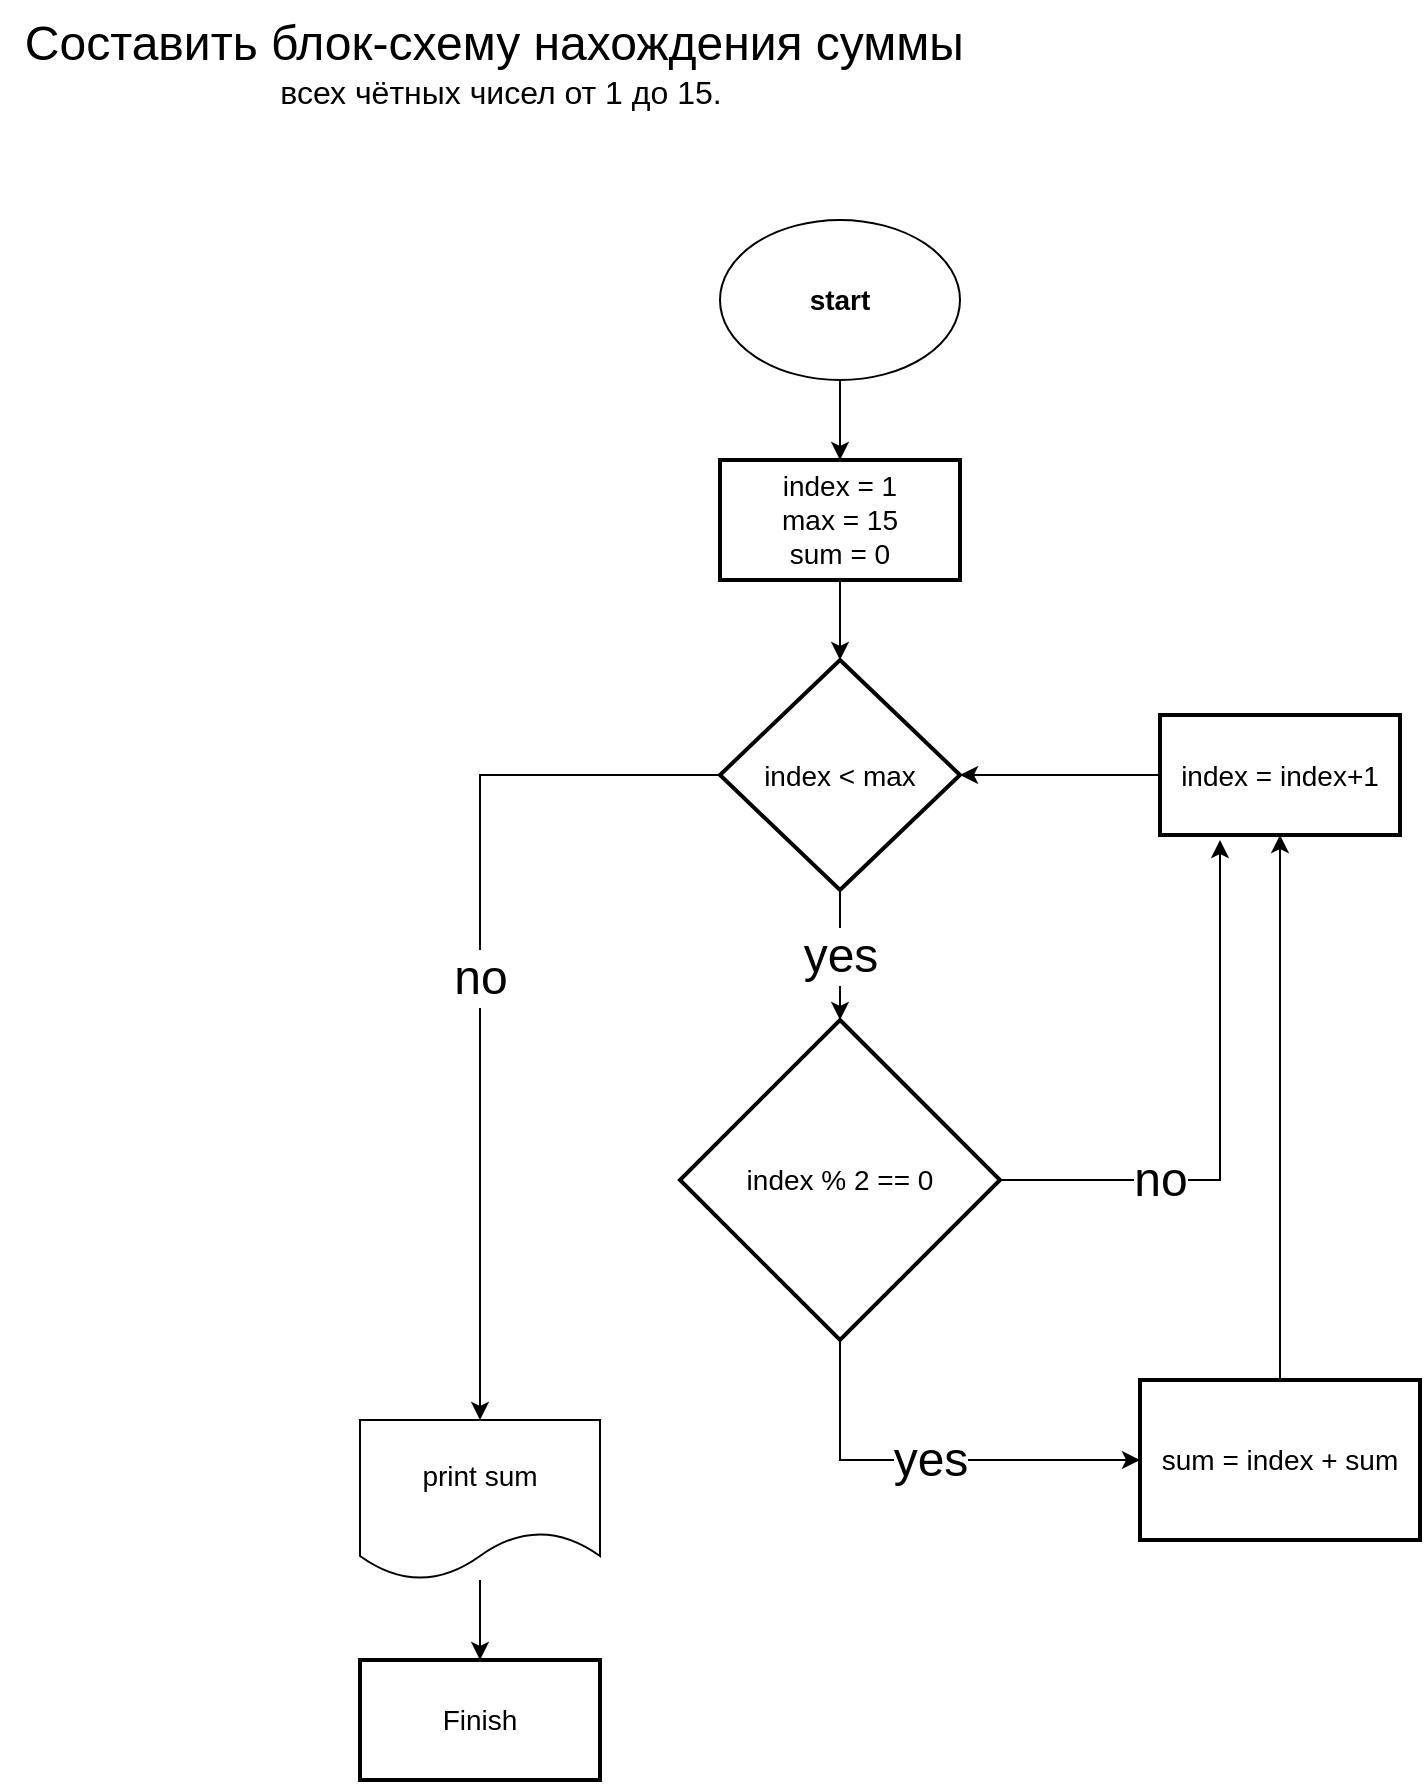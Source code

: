 <mxfile version="20.5.3" type="device"><diagram id="4enwpmJhNCFPIb5GdKWy" name="Страница 1"><mxGraphModel dx="1793" dy="1016" grid="1" gridSize="10" guides="1" tooltips="1" connect="1" arrows="1" fold="1" page="1" pageScale="1" pageWidth="827" pageHeight="1169" math="0" shadow="0"><root><mxCell id="0"/><mxCell id="1" parent="0"/><mxCell id="O1HWPyJRSaoDLL-bVcYh-3" style="edgeStyle=orthogonalEdgeStyle;rounded=0;orthogonalLoop=1;jettySize=auto;html=1;fontSize=14;" edge="1" parent="1" source="O1HWPyJRSaoDLL-bVcYh-1"><mxGeometry relative="1" as="geometry"><mxPoint x="430" y="250" as="targetPoint"/></mxGeometry></mxCell><mxCell id="O1HWPyJRSaoDLL-bVcYh-1" value="&lt;font style=&quot;font-size: 14px;&quot;&gt;&lt;b&gt;start&lt;/b&gt;&lt;/font&gt;" style="ellipse;whiteSpace=wrap;html=1;" vertex="1" parent="1"><mxGeometry x="370" y="130" width="120" height="80" as="geometry"/></mxCell><mxCell id="O1HWPyJRSaoDLL-bVcYh-57" value="yes" style="edgeStyle=orthogonalEdgeStyle;rounded=0;orthogonalLoop=1;jettySize=auto;html=1;fontSize=24;" edge="1" parent="1" source="O1HWPyJRSaoDLL-bVcYh-8" target="O1HWPyJRSaoDLL-bVcYh-45"><mxGeometry relative="1" as="geometry"><Array as="points"><mxPoint x="430" y="750"/></Array></mxGeometry></mxCell><mxCell id="O1HWPyJRSaoDLL-bVcYh-61" value="no" style="edgeStyle=orthogonalEdgeStyle;rounded=0;orthogonalLoop=1;jettySize=auto;html=1;fontSize=24;" edge="1" parent="1" source="O1HWPyJRSaoDLL-bVcYh-8"><mxGeometry x="-0.429" relative="1" as="geometry"><mxPoint x="620" y="440" as="targetPoint"/><Array as="points"><mxPoint x="620" y="610"/><mxPoint x="620" y="440"/></Array><mxPoint as="offset"/></mxGeometry></mxCell><mxCell id="O1HWPyJRSaoDLL-bVcYh-8" value="index % 2 == 0" style="strokeWidth=2;html=1;shape=mxgraph.flowchart.decision;whiteSpace=wrap;fontSize=14;" vertex="1" parent="1"><mxGeometry x="350" y="530" width="160" height="160" as="geometry"/></mxCell><mxCell id="O1HWPyJRSaoDLL-bVcYh-9" value="&lt;div&gt;&lt;font style=&quot;font-size: 24px;&quot;&gt;Составить блок-схему нахождения суммы&amp;nbsp;&lt;/font&gt;&lt;/div&gt;&lt;div&gt;&lt;font size=&quot;3&quot;&gt;всех чётных чисел от 1 до 15.&lt;/font&gt;&lt;/div&gt;&lt;div&gt;&lt;br&gt;&lt;/div&gt;" style="text;html=1;align=center;verticalAlign=middle;resizable=0;points=[];autosize=1;strokeColor=none;fillColor=none;fontSize=14;" vertex="1" parent="1"><mxGeometry x="10" y="20" width="500" height="80" as="geometry"/></mxCell><mxCell id="O1HWPyJRSaoDLL-bVcYh-55" value="yes" style="edgeStyle=orthogonalEdgeStyle;rounded=0;orthogonalLoop=1;jettySize=auto;html=1;fontSize=24;" edge="1" parent="1" source="O1HWPyJRSaoDLL-bVcYh-19" target="O1HWPyJRSaoDLL-bVcYh-8"><mxGeometry relative="1" as="geometry"/></mxCell><mxCell id="O1HWPyJRSaoDLL-bVcYh-62" value="no" style="edgeStyle=orthogonalEdgeStyle;rounded=0;orthogonalLoop=1;jettySize=auto;html=1;entryX=0.5;entryY=0;entryDx=0;entryDy=0;fontSize=24;" edge="1" parent="1" source="O1HWPyJRSaoDLL-bVcYh-19" target="O1HWPyJRSaoDLL-bVcYh-46"><mxGeometry relative="1" as="geometry"/></mxCell><mxCell id="O1HWPyJRSaoDLL-bVcYh-19" value="index &amp;lt; max" style="strokeWidth=2;html=1;shape=mxgraph.flowchart.decision;whiteSpace=wrap;fontSize=14;" vertex="1" parent="1"><mxGeometry x="370" y="350" width="120" height="115" as="geometry"/></mxCell><mxCell id="O1HWPyJRSaoDLL-bVcYh-35" value="Finish" style="whiteSpace=wrap;html=1;fontSize=14;strokeWidth=2;" vertex="1" parent="1"><mxGeometry x="190" y="850" width="120" height="60" as="geometry"/></mxCell><mxCell id="O1HWPyJRSaoDLL-bVcYh-59" style="edgeStyle=orthogonalEdgeStyle;rounded=0;orthogonalLoop=1;jettySize=auto;html=1;entryX=1;entryY=0.5;entryDx=0;entryDy=0;entryPerimeter=0;fontSize=24;" edge="1" parent="1" source="O1HWPyJRSaoDLL-bVcYh-38" target="O1HWPyJRSaoDLL-bVcYh-19"><mxGeometry relative="1" as="geometry"/></mxCell><mxCell id="O1HWPyJRSaoDLL-bVcYh-38" value="index = index+1" style="whiteSpace=wrap;html=1;fontSize=14;strokeWidth=2;" vertex="1" parent="1"><mxGeometry x="590" y="377.5" width="120" height="60" as="geometry"/></mxCell><mxCell id="O1HWPyJRSaoDLL-bVcYh-53" style="edgeStyle=orthogonalEdgeStyle;rounded=0;orthogonalLoop=1;jettySize=auto;html=1;entryX=0.5;entryY=0;entryDx=0;entryDy=0;entryPerimeter=0;fontSize=24;" edge="1" parent="1" source="O1HWPyJRSaoDLL-bVcYh-42" target="O1HWPyJRSaoDLL-bVcYh-19"><mxGeometry relative="1" as="geometry"/></mxCell><mxCell id="O1HWPyJRSaoDLL-bVcYh-42" value="index = 1&lt;br&gt;max = 15&lt;br&gt;sum = 0" style="whiteSpace=wrap;html=1;fontSize=14;strokeWidth=2;" vertex="1" parent="1"><mxGeometry x="370" y="250" width="120" height="60" as="geometry"/></mxCell><mxCell id="O1HWPyJRSaoDLL-bVcYh-49" style="edgeStyle=orthogonalEdgeStyle;rounded=0;orthogonalLoop=1;jettySize=auto;html=1;entryX=0.5;entryY=0;entryDx=0;entryDy=0;fontSize=14;" edge="1" parent="1" source="O1HWPyJRSaoDLL-bVcYh-46" target="O1HWPyJRSaoDLL-bVcYh-35"><mxGeometry relative="1" as="geometry"/></mxCell><mxCell id="O1HWPyJRSaoDLL-bVcYh-46" value="print sum" style="shape=document;whiteSpace=wrap;html=1;boundedLbl=1;fontSize=14;" vertex="1" parent="1"><mxGeometry x="190" y="730" width="120" height="80" as="geometry"/></mxCell><mxCell id="O1HWPyJRSaoDLL-bVcYh-58" value="" style="edgeStyle=orthogonalEdgeStyle;rounded=0;orthogonalLoop=1;jettySize=auto;html=1;fontSize=24;" edge="1" parent="1" source="O1HWPyJRSaoDLL-bVcYh-45" target="O1HWPyJRSaoDLL-bVcYh-38"><mxGeometry relative="1" as="geometry"/></mxCell><mxCell id="O1HWPyJRSaoDLL-bVcYh-45" value="sum = index + sum" style="whiteSpace=wrap;html=1;fontSize=14;strokeWidth=2;" vertex="1" parent="1"><mxGeometry x="580" y="710" width="140" height="80" as="geometry"/></mxCell></root></mxGraphModel></diagram></mxfile>